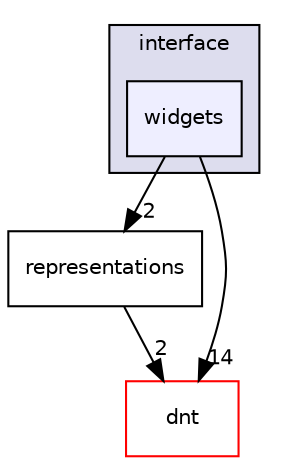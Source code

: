 digraph "source/interface/widgets" {
  compound=true
  node [ fontsize="10", fontname="Helvetica"];
  edge [ labelfontsize="10", labelfontname="Helvetica"];
  subgraph clusterdir_3750548c40d9045ee3b3d006c00db089 {
    graph [ bgcolor="#ddddee", pencolor="black", label="interface" fontname="Helvetica", fontsize="10", URL="dir_3750548c40d9045ee3b3d006c00db089.html"]
  dir_469ff2edba9afc87ad879677a77cb15b [shape=box, label="widgets", style="filled", fillcolor="#eeeeff", pencolor="black", URL="dir_469ff2edba9afc87ad879677a77cb15b.html"];
  }
  dir_eff56af2fb0c5a6b7a5c9eddc68eb91a [shape=box label="representations" URL="dir_eff56af2fb0c5a6b7a5c9eddc68eb91a.html"];
  dir_9f21cc5e450a8709b82f92c61a1cfea7 [shape=box label="dnt" fillcolor="white" style="filled" color="red" URL="dir_9f21cc5e450a8709b82f92c61a1cfea7.html"];
  dir_469ff2edba9afc87ad879677a77cb15b->dir_eff56af2fb0c5a6b7a5c9eddc68eb91a [headlabel="2", labeldistance=1.5 headhref="dir_000049_000048.html"];
  dir_469ff2edba9afc87ad879677a77cb15b->dir_9f21cc5e450a8709b82f92c61a1cfea7 [headlabel="14", labeldistance=1.5 headhref="dir_000049_000002.html"];
  dir_eff56af2fb0c5a6b7a5c9eddc68eb91a->dir_9f21cc5e450a8709b82f92c61a1cfea7 [headlabel="2", labeldistance=1.5 headhref="dir_000048_000002.html"];
}
